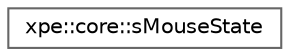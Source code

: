 digraph "Graphical Class Hierarchy"
{
 // LATEX_PDF_SIZE
  bgcolor="transparent";
  edge [fontname=Helvetica,fontsize=10,labelfontname=Helvetica,labelfontsize=10];
  node [fontname=Helvetica,fontsize=10,shape=box,height=0.2,width=0.4];
  rankdir="LR";
  Node0 [id="Node000000",label="xpe::core::sMouseState",height=0.2,width=0.4,color="grey40", fillcolor="white", style="filled",URL="$structxpe_1_1core_1_1s_mouse_state.html",tooltip=" "];
}
